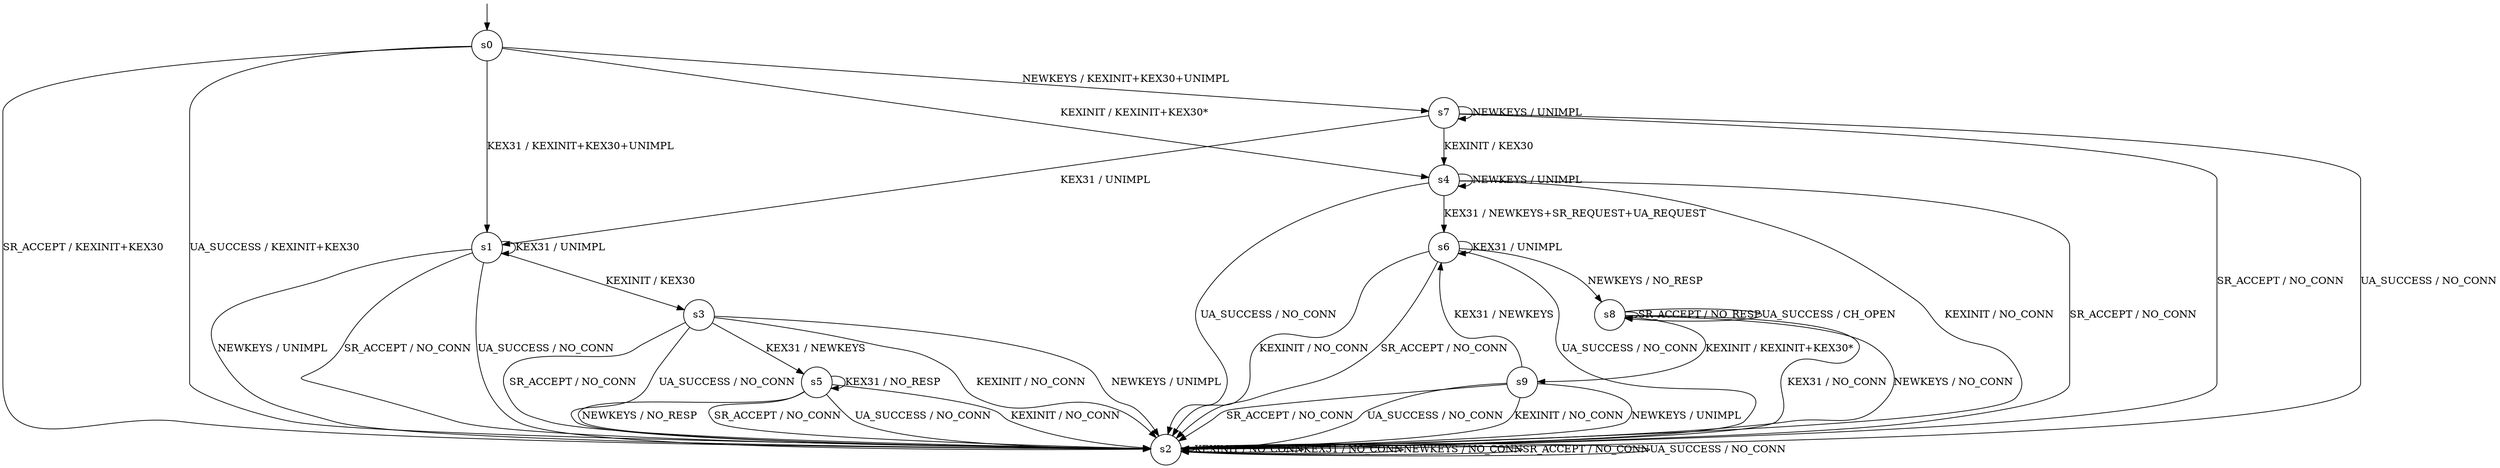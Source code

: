 digraph g {

	s0 [shape="circle" label="s0"];
	s1 [shape="circle" label="s1"];
	s2 [shape="circle" label="s2"];
	s3 [shape="circle" label="s3"];
	s4 [shape="circle" label="s4"];
	s5 [shape="circle" label="s5"];
	s6 [shape="circle" label="s6"];
	s7 [shape="circle" label="s7"];
	s8 [shape="circle" label="s8"];
	s9 [shape="circle" label="s9"];
	s0 -> s4 [label="KEXINIT / KEXINIT+KEX30*"];
	s0 -> s1 [label="KEX31 / KEXINIT+KEX30+UNIMPL"];
	s0 -> s7 [label="NEWKEYS / KEXINIT+KEX30+UNIMPL"];
	s0 -> s2 [label="SR_ACCEPT / KEXINIT+KEX30"];
	s0 -> s2 [label="UA_SUCCESS / KEXINIT+KEX30"];
	s1 -> s3 [label="KEXINIT / KEX30"];
	s1 -> s1 [label="KEX31 / UNIMPL"];
	s1 -> s2 [label="NEWKEYS / UNIMPL"];
	s1 -> s2 [label="SR_ACCEPT / NO_CONN"];
	s1 -> s2 [label="UA_SUCCESS / NO_CONN"];
	s2 -> s2 [label="KEXINIT / NO_CONN"];
	s2 -> s2 [label="KEX31 / NO_CONN"];
	s2 -> s2 [label="NEWKEYS / NO_CONN"];
	s2 -> s2 [label="SR_ACCEPT / NO_CONN"];
	s2 -> s2 [label="UA_SUCCESS / NO_CONN"];
	s3 -> s2 [label="KEXINIT / NO_CONN"];
	s3 -> s5 [label="KEX31 / NEWKEYS"];
	s3 -> s2 [label="NEWKEYS / UNIMPL"];
	s3 -> s2 [label="SR_ACCEPT / NO_CONN"];
	s3 -> s2 [label="UA_SUCCESS / NO_CONN"];
	s4 -> s2 [label="KEXINIT / NO_CONN"];
	s4 -> s6 [label="KEX31 / NEWKEYS+SR_REQUEST+UA_REQUEST"];
	s4 -> s4 [label="NEWKEYS / UNIMPL"];
	s4 -> s2 [label="SR_ACCEPT / NO_CONN"];
	s4 -> s2 [label="UA_SUCCESS / NO_CONN"];
	s5 -> s2 [label="KEXINIT / NO_CONN"];
	s5 -> s5 [label="KEX31 / NO_RESP"];
	s5 -> s2 [label="NEWKEYS / NO_RESP"];
	s5 -> s2 [label="SR_ACCEPT / NO_CONN"];
	s5 -> s2 [label="UA_SUCCESS / NO_CONN"];
	s6 -> s2 [label="KEXINIT / NO_CONN"];
	s6 -> s6 [label="KEX31 / UNIMPL"];
	s6 -> s8 [label="NEWKEYS / NO_RESP"];
	s6 -> s2 [label="SR_ACCEPT / NO_CONN"];
	s6 -> s2 [label="UA_SUCCESS / NO_CONN"];
	s7 -> s4 [label="KEXINIT / KEX30"];
	s7 -> s1 [label="KEX31 / UNIMPL"];
	s7 -> s7 [label="NEWKEYS / UNIMPL"];
	s7 -> s2 [label="SR_ACCEPT / NO_CONN"];
	s7 -> s2 [label="UA_SUCCESS / NO_CONN"];
	s8 -> s9 [label="KEXINIT / KEXINIT+KEX30*"];
	s8 -> s2 [label="KEX31 / NO_CONN"];
	s8 -> s2 [label="NEWKEYS / NO_CONN"];
	s8 -> s8 [label="SR_ACCEPT / NO_RESP"];
	s8 -> s8 [label="UA_SUCCESS / CH_OPEN"];
	s9 -> s2 [label="KEXINIT / NO_CONN"];
	s9 -> s6 [label="KEX31 / NEWKEYS"];
	s9 -> s2 [label="NEWKEYS / UNIMPL"];
	s9 -> s2 [label="SR_ACCEPT / NO_CONN"];
	s9 -> s2 [label="UA_SUCCESS / NO_CONN"];

__start0 [label="" shape="none" width="0" height="0"];
__start0 -> s0;

}
